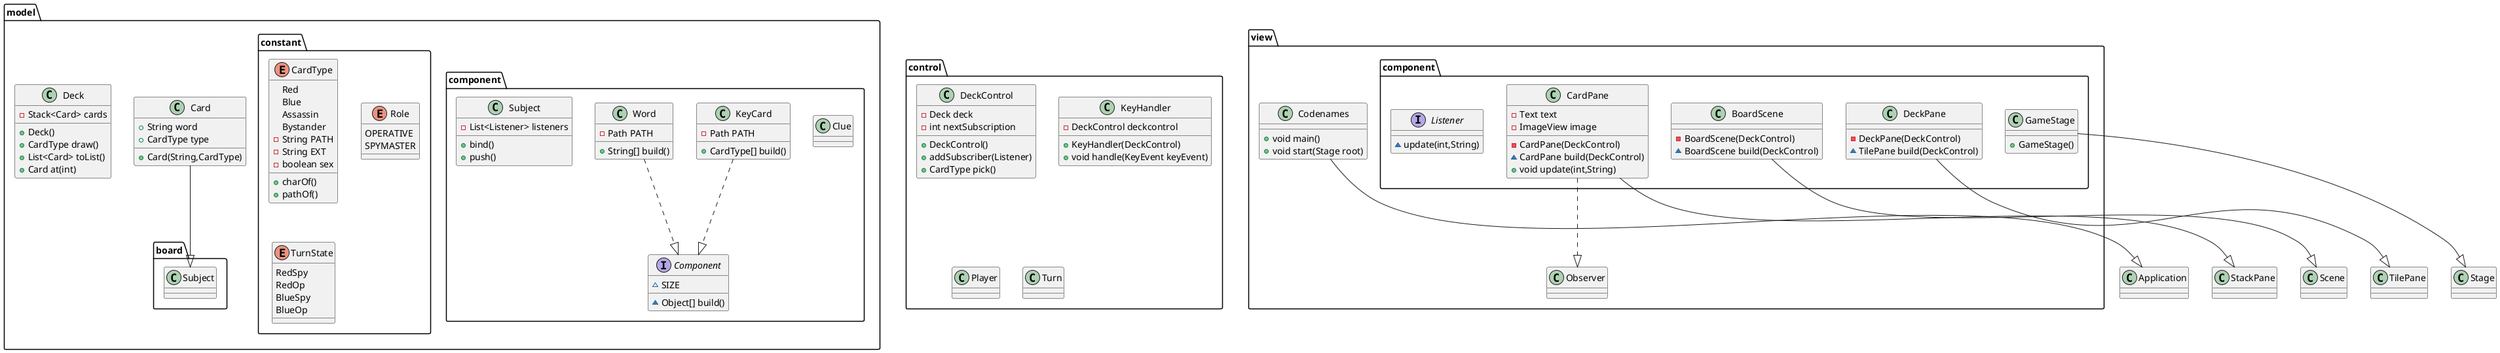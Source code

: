 @startuml


together {
    namespace model {

        namespace component {
            class Clue
            interface Component {
                ~SIZE
                ~Object[] build()
            }
            class KeyCard {
                -Path PATH
                +CardType[] build()
            }

            class Word {
                -Path PATH
                +String[] build()
            }

            class Subject {
                -List<Listener> listeners
                +bind()
                +push()
            }

            KeyCard ..|> Component
            Word ..|> Component
        }

        namespace constant {
            enum CardType {
                Red
                Blue
                Assassin
                Bystander
                -String PATH
                -String EXT
                -boolean sex
                +charOf()
                +pathOf()
            }
            enum Role {
                OPERATIVE
                SPYMASTER
            }
            enum TurnState {
                RedSpy
                RedOp
                BlueSpy
                BlueOp
            }
        }

        class Card {
            +String word
            +CardType type
            +Card(String,CardType)
        }

        class Deck {
            -Stack<Card> cards
            +Deck()
            +CardType draw()
            +List<Card> toList()
            +Card at(int)
        }


        Card --|> model.board.Subject

    }
}

together {
    namespace control {
        class DeckControl {
            -Deck deck
            -int nextSubscription
            +DeckControl()
            +addSubscriber(Listener)
            +CardType pick()
        }
        class KeyHandler {
            -DeckControl deckcontrol
            +KeyHandler(DeckControl)
            +void handle(KeyEvent keyEvent)
        }
        class Player
        class Turn

    }
}





together {

    namespace view {
        namespace component {
            class BoardScene {
                -BoardScene(DeckControl)
                ~BoardScene build(DeckControl)
            }

            class CardPane {
                -Text text
                -ImageView image
                -CardPane(DeckControl)
                ~CardPane build(DeckControl)
                +void update(int,String)
            }

            class DeckPane {
                -DeckPane(DeckControl)
                ~TilePane build(DeckControl)
            }

            class GameStage {
                +GameStage()
            }

            interface Listener {
                ~update(int,String)
            }


            CardPane ..|> view.Observer

            DeckPane --|> .TilePane
            GameStage --|> .Stage
            BoardScene --|> .Scene
            CardPane --|> .StackPane

        }
        class Codenames {
            +void main()
            +void start(Stage root)
        }


        Codenames --|> .Application
    }
}



@enduml